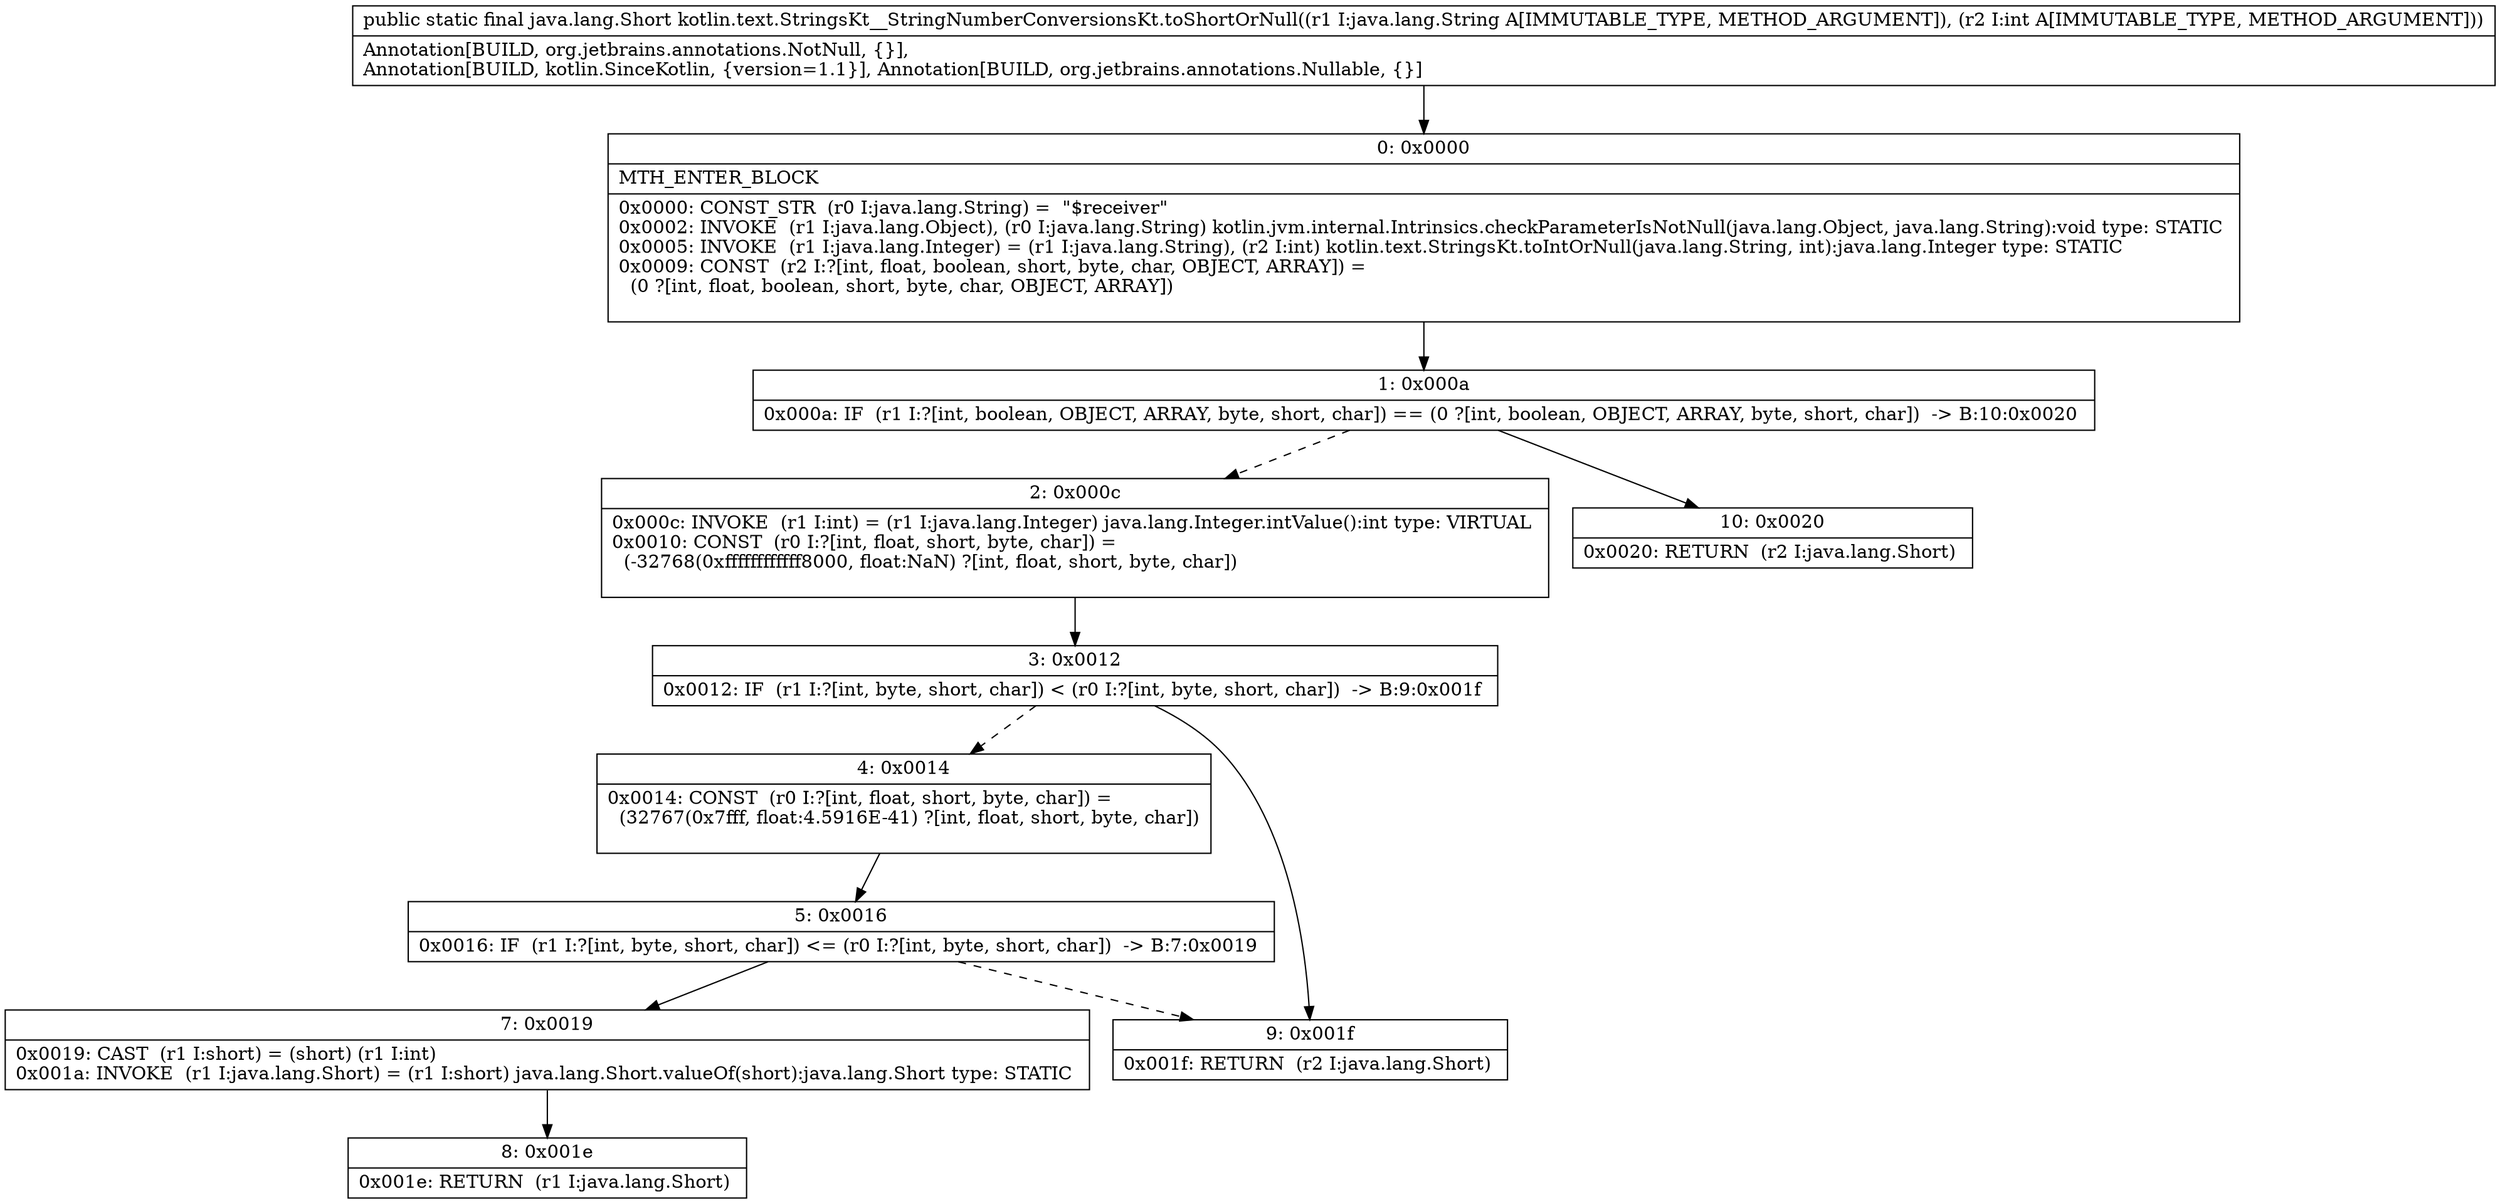 digraph "CFG forkotlin.text.StringsKt__StringNumberConversionsKt.toShortOrNull(Ljava\/lang\/String;I)Ljava\/lang\/Short;" {
Node_0 [shape=record,label="{0\:\ 0x0000|MTH_ENTER_BLOCK\l|0x0000: CONST_STR  (r0 I:java.lang.String) =  \"$receiver\" \l0x0002: INVOKE  (r1 I:java.lang.Object), (r0 I:java.lang.String) kotlin.jvm.internal.Intrinsics.checkParameterIsNotNull(java.lang.Object, java.lang.String):void type: STATIC \l0x0005: INVOKE  (r1 I:java.lang.Integer) = (r1 I:java.lang.String), (r2 I:int) kotlin.text.StringsKt.toIntOrNull(java.lang.String, int):java.lang.Integer type: STATIC \l0x0009: CONST  (r2 I:?[int, float, boolean, short, byte, char, OBJECT, ARRAY]) = \l  (0 ?[int, float, boolean, short, byte, char, OBJECT, ARRAY])\l \l}"];
Node_1 [shape=record,label="{1\:\ 0x000a|0x000a: IF  (r1 I:?[int, boolean, OBJECT, ARRAY, byte, short, char]) == (0 ?[int, boolean, OBJECT, ARRAY, byte, short, char])  \-\> B:10:0x0020 \l}"];
Node_2 [shape=record,label="{2\:\ 0x000c|0x000c: INVOKE  (r1 I:int) = (r1 I:java.lang.Integer) java.lang.Integer.intValue():int type: VIRTUAL \l0x0010: CONST  (r0 I:?[int, float, short, byte, char]) = \l  (\-32768(0xffffffffffff8000, float:NaN) ?[int, float, short, byte, char])\l \l}"];
Node_3 [shape=record,label="{3\:\ 0x0012|0x0012: IF  (r1 I:?[int, byte, short, char]) \< (r0 I:?[int, byte, short, char])  \-\> B:9:0x001f \l}"];
Node_4 [shape=record,label="{4\:\ 0x0014|0x0014: CONST  (r0 I:?[int, float, short, byte, char]) = \l  (32767(0x7fff, float:4.5916E\-41) ?[int, float, short, byte, char])\l \l}"];
Node_5 [shape=record,label="{5\:\ 0x0016|0x0016: IF  (r1 I:?[int, byte, short, char]) \<= (r0 I:?[int, byte, short, char])  \-\> B:7:0x0019 \l}"];
Node_7 [shape=record,label="{7\:\ 0x0019|0x0019: CAST  (r1 I:short) = (short) (r1 I:int) \l0x001a: INVOKE  (r1 I:java.lang.Short) = (r1 I:short) java.lang.Short.valueOf(short):java.lang.Short type: STATIC \l}"];
Node_8 [shape=record,label="{8\:\ 0x001e|0x001e: RETURN  (r1 I:java.lang.Short) \l}"];
Node_9 [shape=record,label="{9\:\ 0x001f|0x001f: RETURN  (r2 I:java.lang.Short) \l}"];
Node_10 [shape=record,label="{10\:\ 0x0020|0x0020: RETURN  (r2 I:java.lang.Short) \l}"];
MethodNode[shape=record,label="{public static final java.lang.Short kotlin.text.StringsKt__StringNumberConversionsKt.toShortOrNull((r1 I:java.lang.String A[IMMUTABLE_TYPE, METHOD_ARGUMENT]), (r2 I:int A[IMMUTABLE_TYPE, METHOD_ARGUMENT]))  | Annotation[BUILD, org.jetbrains.annotations.NotNull, \{\}], \lAnnotation[BUILD, kotlin.SinceKotlin, \{version=1.1\}], Annotation[BUILD, org.jetbrains.annotations.Nullable, \{\}]\l}"];
MethodNode -> Node_0;
Node_0 -> Node_1;
Node_1 -> Node_2[style=dashed];
Node_1 -> Node_10;
Node_2 -> Node_3;
Node_3 -> Node_4[style=dashed];
Node_3 -> Node_9;
Node_4 -> Node_5;
Node_5 -> Node_7;
Node_5 -> Node_9[style=dashed];
Node_7 -> Node_8;
}

